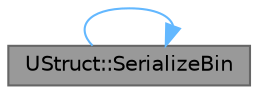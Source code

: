 digraph "UStruct::SerializeBin"
{
 // INTERACTIVE_SVG=YES
 // LATEX_PDF_SIZE
  bgcolor="transparent";
  edge [fontname=Helvetica,fontsize=10,labelfontname=Helvetica,labelfontsize=10];
  node [fontname=Helvetica,fontsize=10,shape=box,height=0.2,width=0.4];
  rankdir="LR";
  Node1 [id="Node000001",label="UStruct::SerializeBin",height=0.2,width=0.4,color="gray40", fillcolor="grey60", style="filled", fontcolor="black",tooltip="Serializes struct properties, does not handle defaults."];
  Node1 -> Node1 [id="edge1_Node000001_Node000001",color="steelblue1",style="solid",tooltip=" "];
}
